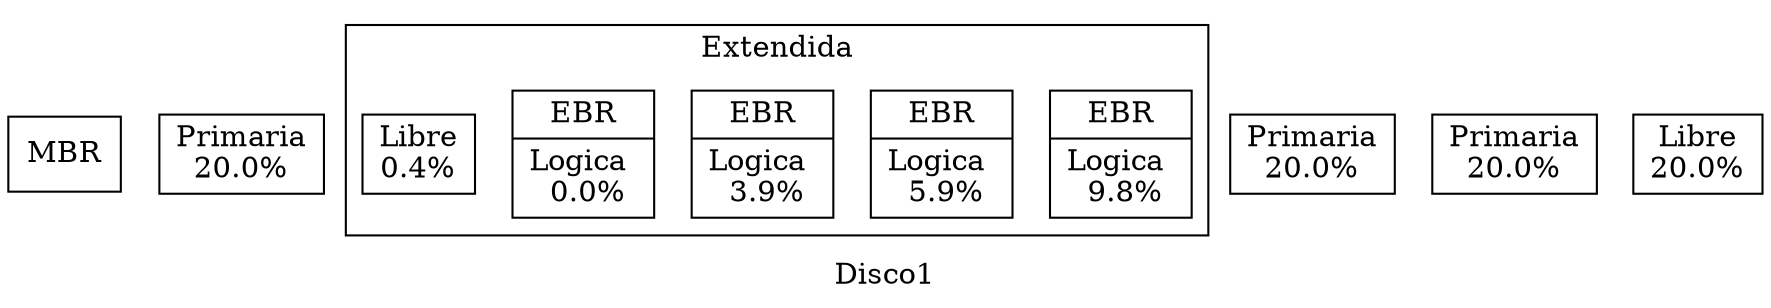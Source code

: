 digraph G{
	label = "Disco1";
	node1[shape=record, label="MBR"];
	node2[shape=record, label="Primaria\n20.0%"];
			subgraph cluster_2 {
			label="Extendida";
			rankdir=LR
			node3 [shape=record, label="{EBR | Logica \n 9.8%}"]
			node4 [shape=record, label="{EBR | Logica \n 5.9%}"]
			node5 [shape=record, label="{EBR | Logica \n 3.9%}"]
			node6 [shape=record, label="{EBR | Logica \n 0.0%}"]
			node7[shape=record, label="Libre\n0.4%"];
			}node8[shape=record, label="Primaria\n20.0%"];
			node9[shape=record, label="Primaria\n20.0%"];
			node10[shape=record, label="Libre\n20.0%"];
	}